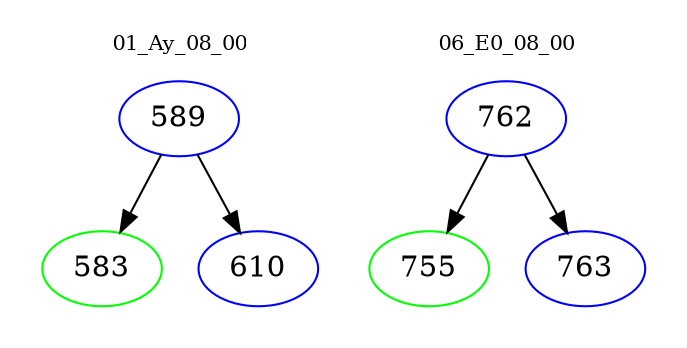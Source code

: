 digraph{
subgraph cluster_0 {
color = white
label = "01_Ay_08_00";
fontsize=10;
T0_589 [label="589", color="blue"]
T0_589 -> T0_583 [color="black"]
T0_583 [label="583", color="green"]
T0_589 -> T0_610 [color="black"]
T0_610 [label="610", color="blue"]
}
subgraph cluster_1 {
color = white
label = "06_E0_08_00";
fontsize=10;
T1_762 [label="762", color="blue"]
T1_762 -> T1_755 [color="black"]
T1_755 [label="755", color="green"]
T1_762 -> T1_763 [color="black"]
T1_763 [label="763", color="blue"]
}
}
